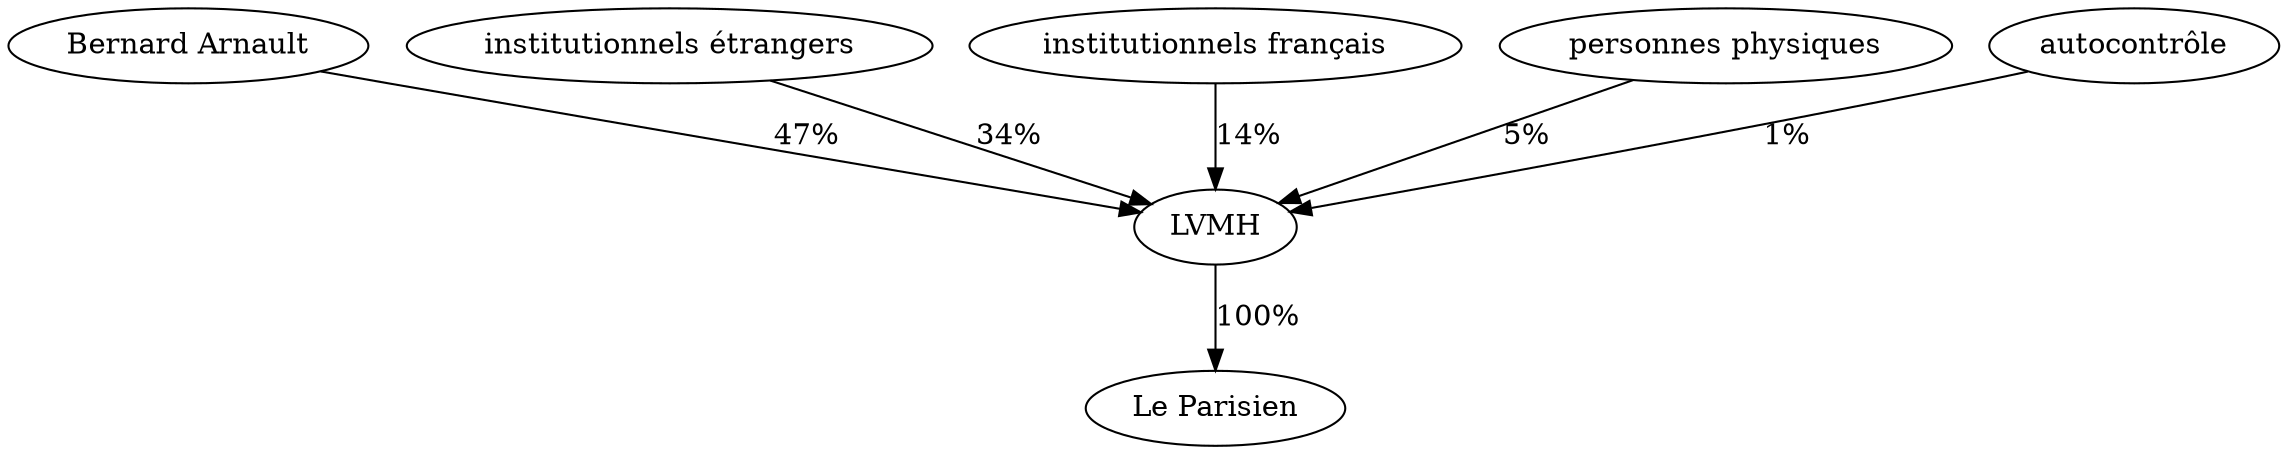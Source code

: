 digraph G {
  "LVMH" -> "Le Parisien" [label="100%"];
  "Bernard Arnault" -> "LVMH" [label="47%"];
  "institutionnels étrangers" -> "LVMH" [label="34%"];
  "institutionnels français" -> "LVMH" [label="14%"];
  "personnes physiques" -> "LVMH" [label="5%"];
  "autocontrôle" -> "LVMH" [label="1%"];
}